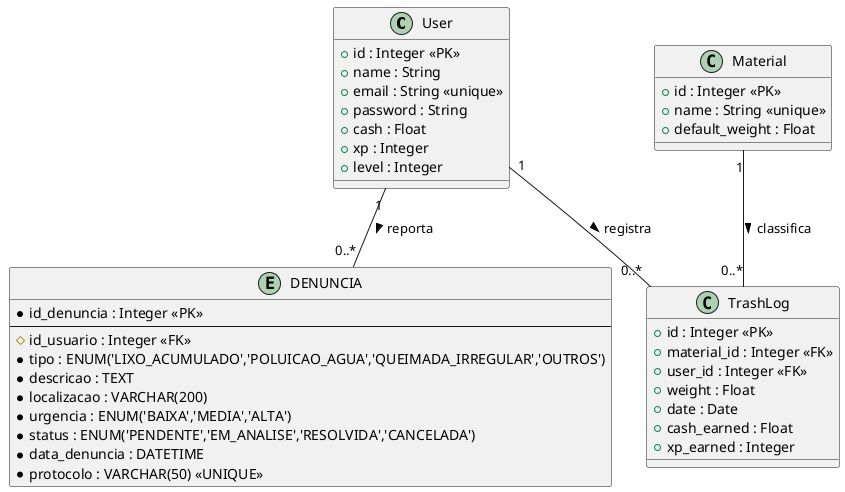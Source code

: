 @startuml entidade_relacionamento

' ==============================
' ENTIDADES PRINCIPAIS
' ==============================

class User {
    +id : Integer <<PK>>
    +name : String
    +email : String <<unique>>
    +password : String
    +cash : Float
    +xp : Integer
    +level : Integer
}

class Material {
    +id : Integer <<PK>>
    +name : String <<unique>>
    +default_weight : Float
}

class TrashLog {
    +id : Integer <<PK>>
    +material_id : Integer <<FK>>
    +user_id : Integer <<FK>>
    +weight : Float
    +date : Date
    +cash_earned : Float
    +xp_earned : Integer
}

entity "DENUNCIA" as Denuncia {
  * id_denuncia : Integer <<PK>>
  --
  # id_usuario : Integer <<FK>>
  * tipo : ENUM('LIXO_ACUMULADO','POLUICAO_AGUA','QUEIMADA_IRREGULAR','OUTROS')
  * descricao : TEXT
  * localizacao : VARCHAR(200)
  * urgencia : ENUM('BAIXA','MEDIA','ALTA')
  * status : ENUM('PENDENTE','EM_ANALISE','RESOLVIDA','CANCELADA')
  * data_denuncia : DATETIME
  * protocolo : VARCHAR(50) <<UNIQUE>>
}

' ==============================
' RELACIONAMENTOS
' ==============================

User "1" -- "0..*" TrashLog : registra >
Material "1" -- "0..*" TrashLog : classifica >
User "1" -- "0..*" Denuncia : reporta >

@enduml
